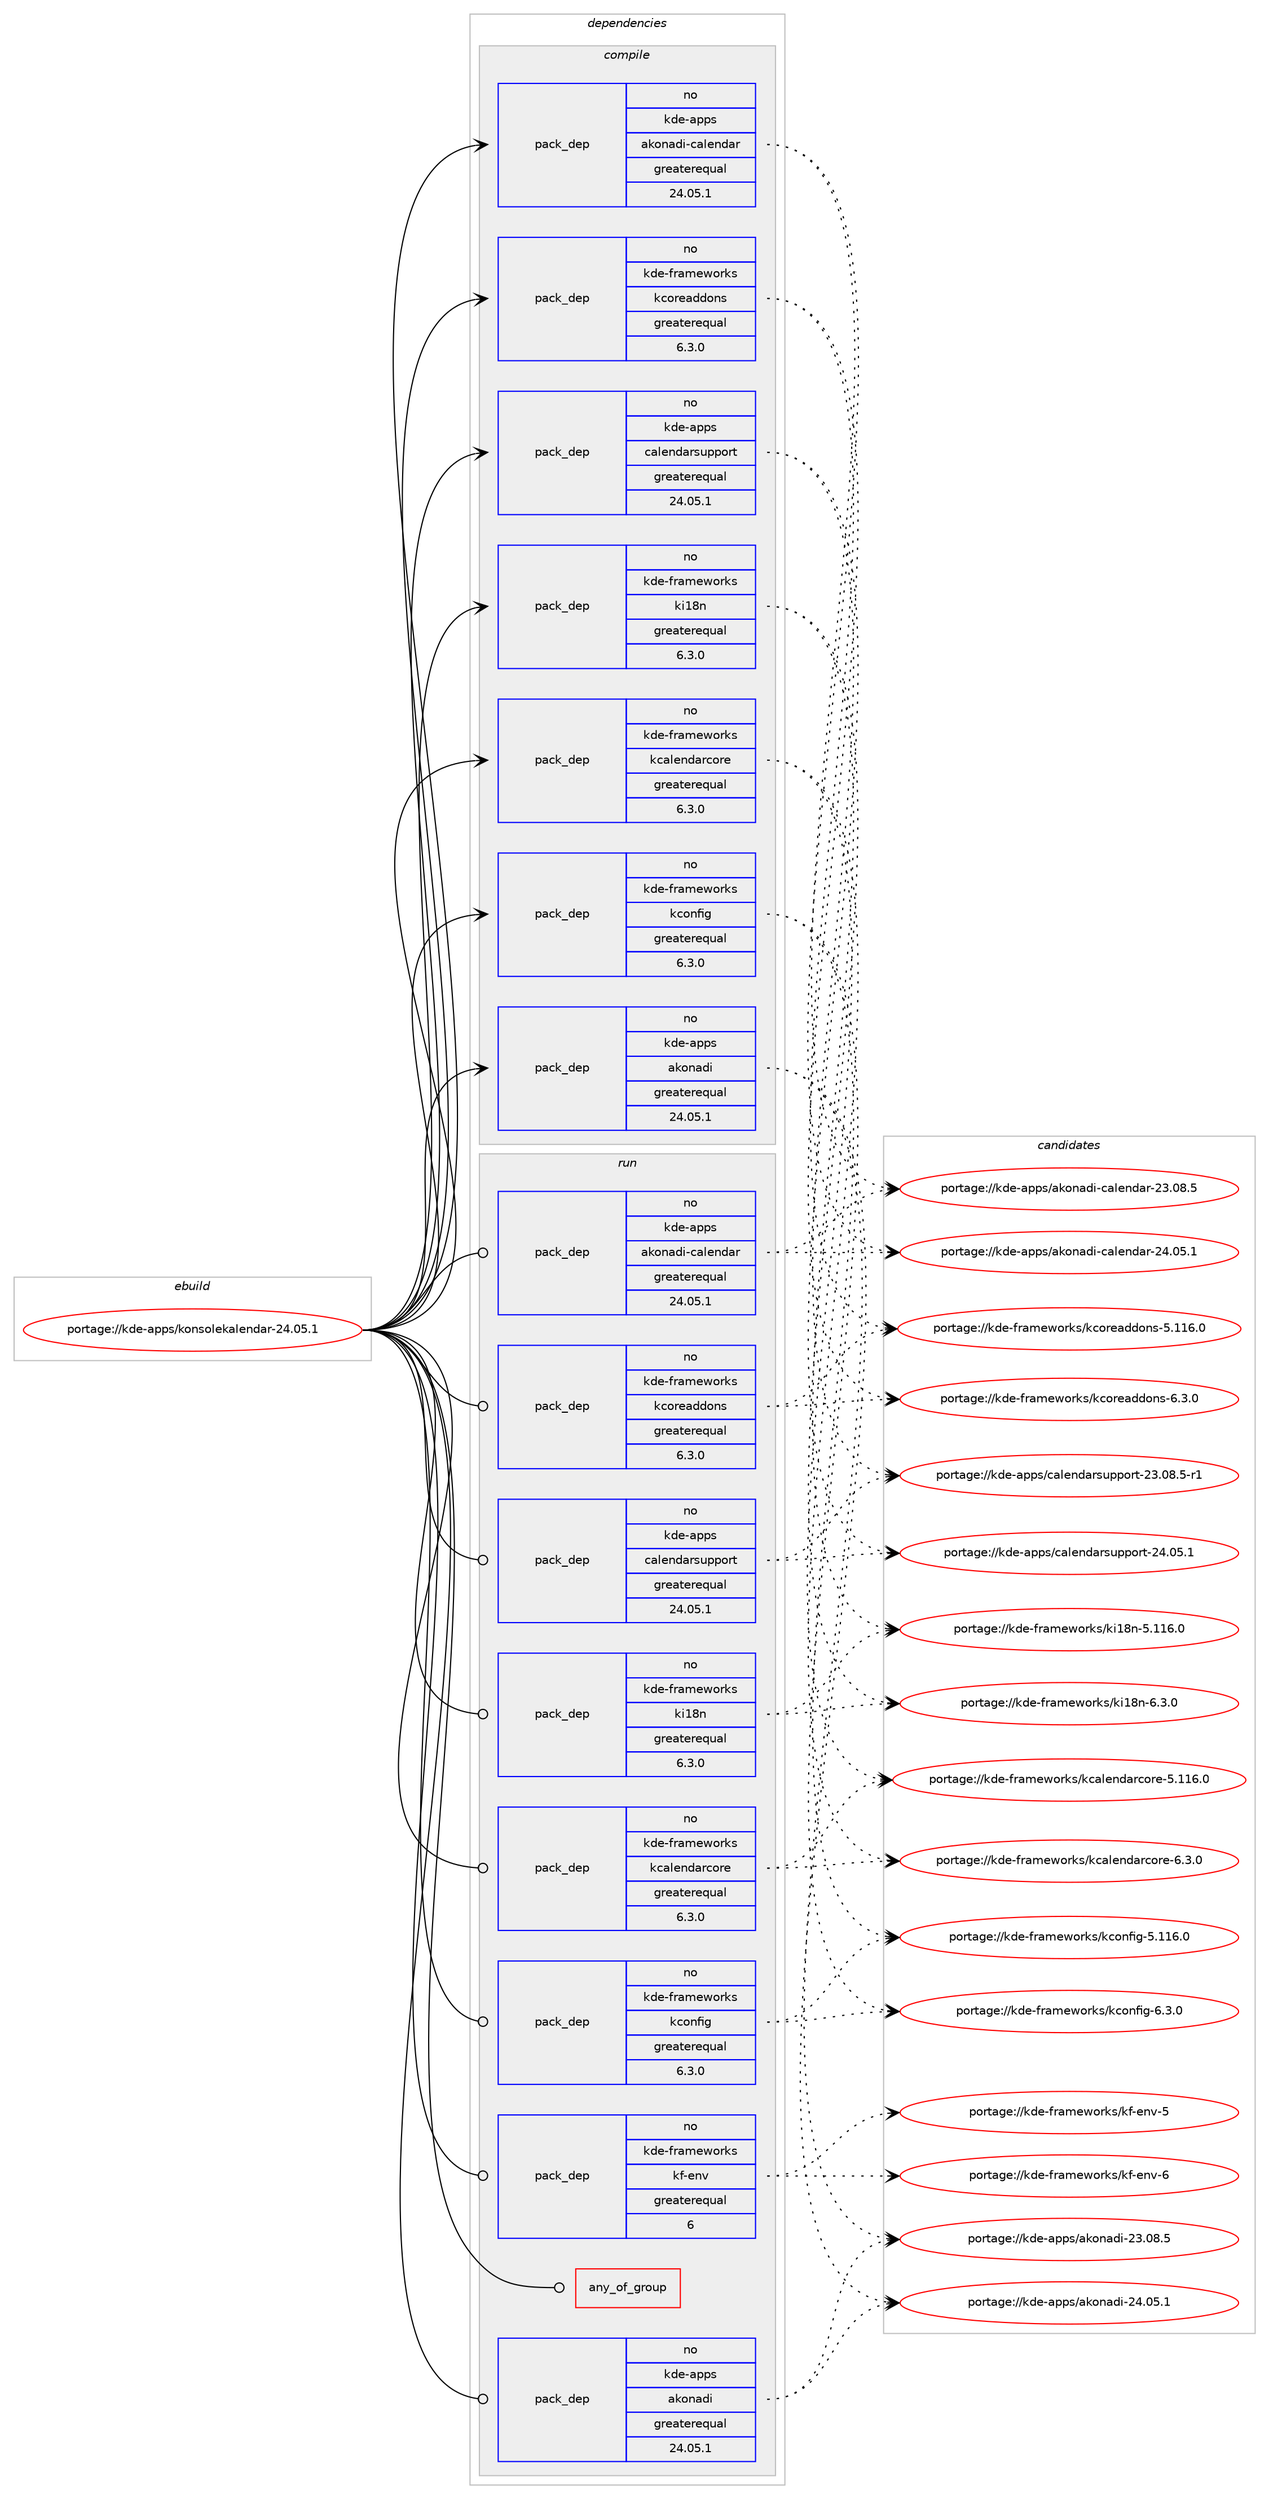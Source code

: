 digraph prolog {

# *************
# Graph options
# *************

newrank=true;
concentrate=true;
compound=true;
graph [rankdir=LR,fontname=Helvetica,fontsize=10,ranksep=1.5];#, ranksep=2.5, nodesep=0.2];
edge  [arrowhead=vee];
node  [fontname=Helvetica,fontsize=10];

# **********
# The ebuild
# **********

subgraph cluster_leftcol {
color=gray;
rank=same;
label=<<i>ebuild</i>>;
id [label="portage://kde-apps/konsolekalendar-24.05.1", color=red, width=4, href="../kde-apps/konsolekalendar-24.05.1.svg"];
}

# ****************
# The dependencies
# ****************

subgraph cluster_midcol {
color=gray;
label=<<i>dependencies</i>>;
subgraph cluster_compile {
fillcolor="#eeeeee";
style=filled;
label=<<i>compile</i>>;
# *** BEGIN UNKNOWN DEPENDENCY TYPE (TODO) ***
# id -> package_dependency(portage://kde-apps/konsolekalendar-24.05.1,install,no,dev-qt,qtbase,none,[,,],[slot(6)],[])
# *** END UNKNOWN DEPENDENCY TYPE (TODO) ***

subgraph pack63636 {
dependency131337 [label=<<TABLE BORDER="0" CELLBORDER="1" CELLSPACING="0" CELLPADDING="4" WIDTH="220"><TR><TD ROWSPAN="6" CELLPADDING="30">pack_dep</TD></TR><TR><TD WIDTH="110">no</TD></TR><TR><TD>kde-apps</TD></TR><TR><TD>akonadi</TD></TR><TR><TD>greaterequal</TD></TR><TR><TD>24.05.1</TD></TR></TABLE>>, shape=none, color=blue];
}
id:e -> dependency131337:w [weight=20,style="solid",arrowhead="vee"];
subgraph pack63637 {
dependency131338 [label=<<TABLE BORDER="0" CELLBORDER="1" CELLSPACING="0" CELLPADDING="4" WIDTH="220"><TR><TD ROWSPAN="6" CELLPADDING="30">pack_dep</TD></TR><TR><TD WIDTH="110">no</TD></TR><TR><TD>kde-apps</TD></TR><TR><TD>akonadi-calendar</TD></TR><TR><TD>greaterequal</TD></TR><TR><TD>24.05.1</TD></TR></TABLE>>, shape=none, color=blue];
}
id:e -> dependency131338:w [weight=20,style="solid",arrowhead="vee"];
subgraph pack63638 {
dependency131339 [label=<<TABLE BORDER="0" CELLBORDER="1" CELLSPACING="0" CELLPADDING="4" WIDTH="220"><TR><TD ROWSPAN="6" CELLPADDING="30">pack_dep</TD></TR><TR><TD WIDTH="110">no</TD></TR><TR><TD>kde-apps</TD></TR><TR><TD>calendarsupport</TD></TR><TR><TD>greaterequal</TD></TR><TR><TD>24.05.1</TD></TR></TABLE>>, shape=none, color=blue];
}
id:e -> dependency131339:w [weight=20,style="solid",arrowhead="vee"];
subgraph pack63639 {
dependency131340 [label=<<TABLE BORDER="0" CELLBORDER="1" CELLSPACING="0" CELLPADDING="4" WIDTH="220"><TR><TD ROWSPAN="6" CELLPADDING="30">pack_dep</TD></TR><TR><TD WIDTH="110">no</TD></TR><TR><TD>kde-frameworks</TD></TR><TR><TD>kcalendarcore</TD></TR><TR><TD>greaterequal</TD></TR><TR><TD>6.3.0</TD></TR></TABLE>>, shape=none, color=blue];
}
id:e -> dependency131340:w [weight=20,style="solid",arrowhead="vee"];
subgraph pack63640 {
dependency131341 [label=<<TABLE BORDER="0" CELLBORDER="1" CELLSPACING="0" CELLPADDING="4" WIDTH="220"><TR><TD ROWSPAN="6" CELLPADDING="30">pack_dep</TD></TR><TR><TD WIDTH="110">no</TD></TR><TR><TD>kde-frameworks</TD></TR><TR><TD>kconfig</TD></TR><TR><TD>greaterequal</TD></TR><TR><TD>6.3.0</TD></TR></TABLE>>, shape=none, color=blue];
}
id:e -> dependency131341:w [weight=20,style="solid",arrowhead="vee"];
subgraph pack63641 {
dependency131342 [label=<<TABLE BORDER="0" CELLBORDER="1" CELLSPACING="0" CELLPADDING="4" WIDTH="220"><TR><TD ROWSPAN="6" CELLPADDING="30">pack_dep</TD></TR><TR><TD WIDTH="110">no</TD></TR><TR><TD>kde-frameworks</TD></TR><TR><TD>kcoreaddons</TD></TR><TR><TD>greaterequal</TD></TR><TR><TD>6.3.0</TD></TR></TABLE>>, shape=none, color=blue];
}
id:e -> dependency131342:w [weight=20,style="solid",arrowhead="vee"];
subgraph pack63642 {
dependency131343 [label=<<TABLE BORDER="0" CELLBORDER="1" CELLSPACING="0" CELLPADDING="4" WIDTH="220"><TR><TD ROWSPAN="6" CELLPADDING="30">pack_dep</TD></TR><TR><TD WIDTH="110">no</TD></TR><TR><TD>kde-frameworks</TD></TR><TR><TD>ki18n</TD></TR><TR><TD>greaterequal</TD></TR><TR><TD>6.3.0</TD></TR></TABLE>>, shape=none, color=blue];
}
id:e -> dependency131343:w [weight=20,style="solid",arrowhead="vee"];
}
subgraph cluster_compileandrun {
fillcolor="#eeeeee";
style=filled;
label=<<i>compile and run</i>>;
}
subgraph cluster_run {
fillcolor="#eeeeee";
style=filled;
label=<<i>run</i>>;
subgraph any1700 {
dependency131344 [label=<<TABLE BORDER="0" CELLBORDER="1" CELLSPACING="0" CELLPADDING="4"><TR><TD CELLPADDING="10">any_of_group</TD></TR></TABLE>>, shape=none, color=red];# *** BEGIN UNKNOWN DEPENDENCY TYPE (TODO) ***
# dependency131344 -> package_dependency(portage://kde-apps/konsolekalendar-24.05.1,run,no,kde-frameworks,breeze-icons,none,[,,],any_different_slot,[])
# *** END UNKNOWN DEPENDENCY TYPE (TODO) ***

# *** BEGIN UNKNOWN DEPENDENCY TYPE (TODO) ***
# dependency131344 -> package_dependency(portage://kde-apps/konsolekalendar-24.05.1,run,no,kde-frameworks,oxygen-icons,none,[,,],any_different_slot,[])
# *** END UNKNOWN DEPENDENCY TYPE (TODO) ***

}
id:e -> dependency131344:w [weight=20,style="solid",arrowhead="odot"];
# *** BEGIN UNKNOWN DEPENDENCY TYPE (TODO) ***
# id -> package_dependency(portage://kde-apps/konsolekalendar-24.05.1,run,no,dev-qt,qtbase,none,[,,],[slot(6)],[])
# *** END UNKNOWN DEPENDENCY TYPE (TODO) ***

subgraph pack63643 {
dependency131345 [label=<<TABLE BORDER="0" CELLBORDER="1" CELLSPACING="0" CELLPADDING="4" WIDTH="220"><TR><TD ROWSPAN="6" CELLPADDING="30">pack_dep</TD></TR><TR><TD WIDTH="110">no</TD></TR><TR><TD>kde-apps</TD></TR><TR><TD>akonadi</TD></TR><TR><TD>greaterequal</TD></TR><TR><TD>24.05.1</TD></TR></TABLE>>, shape=none, color=blue];
}
id:e -> dependency131345:w [weight=20,style="solid",arrowhead="odot"];
subgraph pack63644 {
dependency131346 [label=<<TABLE BORDER="0" CELLBORDER="1" CELLSPACING="0" CELLPADDING="4" WIDTH="220"><TR><TD ROWSPAN="6" CELLPADDING="30">pack_dep</TD></TR><TR><TD WIDTH="110">no</TD></TR><TR><TD>kde-apps</TD></TR><TR><TD>akonadi-calendar</TD></TR><TR><TD>greaterequal</TD></TR><TR><TD>24.05.1</TD></TR></TABLE>>, shape=none, color=blue];
}
id:e -> dependency131346:w [weight=20,style="solid",arrowhead="odot"];
subgraph pack63645 {
dependency131347 [label=<<TABLE BORDER="0" CELLBORDER="1" CELLSPACING="0" CELLPADDING="4" WIDTH="220"><TR><TD ROWSPAN="6" CELLPADDING="30">pack_dep</TD></TR><TR><TD WIDTH="110">no</TD></TR><TR><TD>kde-apps</TD></TR><TR><TD>calendarsupport</TD></TR><TR><TD>greaterequal</TD></TR><TR><TD>24.05.1</TD></TR></TABLE>>, shape=none, color=blue];
}
id:e -> dependency131347:w [weight=20,style="solid",arrowhead="odot"];
subgraph pack63646 {
dependency131348 [label=<<TABLE BORDER="0" CELLBORDER="1" CELLSPACING="0" CELLPADDING="4" WIDTH="220"><TR><TD ROWSPAN="6" CELLPADDING="30">pack_dep</TD></TR><TR><TD WIDTH="110">no</TD></TR><TR><TD>kde-frameworks</TD></TR><TR><TD>kcalendarcore</TD></TR><TR><TD>greaterequal</TD></TR><TR><TD>6.3.0</TD></TR></TABLE>>, shape=none, color=blue];
}
id:e -> dependency131348:w [weight=20,style="solid",arrowhead="odot"];
subgraph pack63647 {
dependency131349 [label=<<TABLE BORDER="0" CELLBORDER="1" CELLSPACING="0" CELLPADDING="4" WIDTH="220"><TR><TD ROWSPAN="6" CELLPADDING="30">pack_dep</TD></TR><TR><TD WIDTH="110">no</TD></TR><TR><TD>kde-frameworks</TD></TR><TR><TD>kconfig</TD></TR><TR><TD>greaterequal</TD></TR><TR><TD>6.3.0</TD></TR></TABLE>>, shape=none, color=blue];
}
id:e -> dependency131349:w [weight=20,style="solid",arrowhead="odot"];
subgraph pack63648 {
dependency131350 [label=<<TABLE BORDER="0" CELLBORDER="1" CELLSPACING="0" CELLPADDING="4" WIDTH="220"><TR><TD ROWSPAN="6" CELLPADDING="30">pack_dep</TD></TR><TR><TD WIDTH="110">no</TD></TR><TR><TD>kde-frameworks</TD></TR><TR><TD>kcoreaddons</TD></TR><TR><TD>greaterequal</TD></TR><TR><TD>6.3.0</TD></TR></TABLE>>, shape=none, color=blue];
}
id:e -> dependency131350:w [weight=20,style="solid",arrowhead="odot"];
subgraph pack63649 {
dependency131351 [label=<<TABLE BORDER="0" CELLBORDER="1" CELLSPACING="0" CELLPADDING="4" WIDTH="220"><TR><TD ROWSPAN="6" CELLPADDING="30">pack_dep</TD></TR><TR><TD WIDTH="110">no</TD></TR><TR><TD>kde-frameworks</TD></TR><TR><TD>kf-env</TD></TR><TR><TD>greaterequal</TD></TR><TR><TD>6</TD></TR></TABLE>>, shape=none, color=blue];
}
id:e -> dependency131351:w [weight=20,style="solid",arrowhead="odot"];
subgraph pack63650 {
dependency131352 [label=<<TABLE BORDER="0" CELLBORDER="1" CELLSPACING="0" CELLPADDING="4" WIDTH="220"><TR><TD ROWSPAN="6" CELLPADDING="30">pack_dep</TD></TR><TR><TD WIDTH="110">no</TD></TR><TR><TD>kde-frameworks</TD></TR><TR><TD>ki18n</TD></TR><TR><TD>greaterequal</TD></TR><TR><TD>6.3.0</TD></TR></TABLE>>, shape=none, color=blue];
}
id:e -> dependency131352:w [weight=20,style="solid",arrowhead="odot"];
# *** BEGIN UNKNOWN DEPENDENCY TYPE (TODO) ***
# id -> package_dependency(portage://kde-apps/konsolekalendar-24.05.1,run,weak,kde-apps,konsolekalendar,none,[,,],[slot(5)],[])
# *** END UNKNOWN DEPENDENCY TYPE (TODO) ***

}
}

# **************
# The candidates
# **************

subgraph cluster_choices {
rank=same;
color=gray;
label=<<i>candidates</i>>;

subgraph choice63636 {
color=black;
nodesep=1;
choice10710010145971121121154797107111110971001054550514648564653 [label="portage://kde-apps/akonadi-23.08.5", color=red, width=4,href="../kde-apps/akonadi-23.08.5.svg"];
choice10710010145971121121154797107111110971001054550524648534649 [label="portage://kde-apps/akonadi-24.05.1", color=red, width=4,href="../kde-apps/akonadi-24.05.1.svg"];
dependency131337:e -> choice10710010145971121121154797107111110971001054550514648564653:w [style=dotted,weight="100"];
dependency131337:e -> choice10710010145971121121154797107111110971001054550524648534649:w [style=dotted,weight="100"];
}
subgraph choice63637 {
color=black;
nodesep=1;
choice1071001014597112112115479710711111097100105459997108101110100971144550514648564653 [label="portage://kde-apps/akonadi-calendar-23.08.5", color=red, width=4,href="../kde-apps/akonadi-calendar-23.08.5.svg"];
choice1071001014597112112115479710711111097100105459997108101110100971144550524648534649 [label="portage://kde-apps/akonadi-calendar-24.05.1", color=red, width=4,href="../kde-apps/akonadi-calendar-24.05.1.svg"];
dependency131338:e -> choice1071001014597112112115479710711111097100105459997108101110100971144550514648564653:w [style=dotted,weight="100"];
dependency131338:e -> choice1071001014597112112115479710711111097100105459997108101110100971144550524648534649:w [style=dotted,weight="100"];
}
subgraph choice63638 {
color=black;
nodesep=1;
choice10710010145971121121154799971081011101009711411511711211211111411645505146485646534511449 [label="portage://kde-apps/calendarsupport-23.08.5-r1", color=red, width=4,href="../kde-apps/calendarsupport-23.08.5-r1.svg"];
choice1071001014597112112115479997108101110100971141151171121121111141164550524648534649 [label="portage://kde-apps/calendarsupport-24.05.1", color=red, width=4,href="../kde-apps/calendarsupport-24.05.1.svg"];
dependency131339:e -> choice10710010145971121121154799971081011101009711411511711211211111411645505146485646534511449:w [style=dotted,weight="100"];
dependency131339:e -> choice1071001014597112112115479997108101110100971141151171121121111141164550524648534649:w [style=dotted,weight="100"];
}
subgraph choice63639 {
color=black;
nodesep=1;
choice107100101451021149710910111911111410711547107999710810111010097114991111141014553464949544648 [label="portage://kde-frameworks/kcalendarcore-5.116.0", color=red, width=4,href="../kde-frameworks/kcalendarcore-5.116.0.svg"];
choice10710010145102114971091011191111141071154710799971081011101009711499111114101455446514648 [label="portage://kde-frameworks/kcalendarcore-6.3.0", color=red, width=4,href="../kde-frameworks/kcalendarcore-6.3.0.svg"];
dependency131340:e -> choice107100101451021149710910111911111410711547107999710810111010097114991111141014553464949544648:w [style=dotted,weight="100"];
dependency131340:e -> choice10710010145102114971091011191111141071154710799971081011101009711499111114101455446514648:w [style=dotted,weight="100"];
}
subgraph choice63640 {
color=black;
nodesep=1;
choice107100101451021149710910111911111410711547107991111101021051034553464949544648 [label="portage://kde-frameworks/kconfig-5.116.0", color=red, width=4,href="../kde-frameworks/kconfig-5.116.0.svg"];
choice10710010145102114971091011191111141071154710799111110102105103455446514648 [label="portage://kde-frameworks/kconfig-6.3.0", color=red, width=4,href="../kde-frameworks/kconfig-6.3.0.svg"];
dependency131341:e -> choice107100101451021149710910111911111410711547107991111101021051034553464949544648:w [style=dotted,weight="100"];
dependency131341:e -> choice10710010145102114971091011191111141071154710799111110102105103455446514648:w [style=dotted,weight="100"];
}
subgraph choice63641 {
color=black;
nodesep=1;
choice10710010145102114971091011191111141071154710799111114101971001001111101154553464949544648 [label="portage://kde-frameworks/kcoreaddons-5.116.0", color=red, width=4,href="../kde-frameworks/kcoreaddons-5.116.0.svg"];
choice1071001014510211497109101119111114107115471079911111410197100100111110115455446514648 [label="portage://kde-frameworks/kcoreaddons-6.3.0", color=red, width=4,href="../kde-frameworks/kcoreaddons-6.3.0.svg"];
dependency131342:e -> choice10710010145102114971091011191111141071154710799111114101971001001111101154553464949544648:w [style=dotted,weight="100"];
dependency131342:e -> choice1071001014510211497109101119111114107115471079911111410197100100111110115455446514648:w [style=dotted,weight="100"];
}
subgraph choice63642 {
color=black;
nodesep=1;
choice10710010145102114971091011191111141071154710710549561104553464949544648 [label="portage://kde-frameworks/ki18n-5.116.0", color=red, width=4,href="../kde-frameworks/ki18n-5.116.0.svg"];
choice1071001014510211497109101119111114107115471071054956110455446514648 [label="portage://kde-frameworks/ki18n-6.3.0", color=red, width=4,href="../kde-frameworks/ki18n-6.3.0.svg"];
dependency131343:e -> choice10710010145102114971091011191111141071154710710549561104553464949544648:w [style=dotted,weight="100"];
dependency131343:e -> choice1071001014510211497109101119111114107115471071054956110455446514648:w [style=dotted,weight="100"];
}
subgraph choice63643 {
color=black;
nodesep=1;
choice10710010145971121121154797107111110971001054550514648564653 [label="portage://kde-apps/akonadi-23.08.5", color=red, width=4,href="../kde-apps/akonadi-23.08.5.svg"];
choice10710010145971121121154797107111110971001054550524648534649 [label="portage://kde-apps/akonadi-24.05.1", color=red, width=4,href="../kde-apps/akonadi-24.05.1.svg"];
dependency131345:e -> choice10710010145971121121154797107111110971001054550514648564653:w [style=dotted,weight="100"];
dependency131345:e -> choice10710010145971121121154797107111110971001054550524648534649:w [style=dotted,weight="100"];
}
subgraph choice63644 {
color=black;
nodesep=1;
choice1071001014597112112115479710711111097100105459997108101110100971144550514648564653 [label="portage://kde-apps/akonadi-calendar-23.08.5", color=red, width=4,href="../kde-apps/akonadi-calendar-23.08.5.svg"];
choice1071001014597112112115479710711111097100105459997108101110100971144550524648534649 [label="portage://kde-apps/akonadi-calendar-24.05.1", color=red, width=4,href="../kde-apps/akonadi-calendar-24.05.1.svg"];
dependency131346:e -> choice1071001014597112112115479710711111097100105459997108101110100971144550514648564653:w [style=dotted,weight="100"];
dependency131346:e -> choice1071001014597112112115479710711111097100105459997108101110100971144550524648534649:w [style=dotted,weight="100"];
}
subgraph choice63645 {
color=black;
nodesep=1;
choice10710010145971121121154799971081011101009711411511711211211111411645505146485646534511449 [label="portage://kde-apps/calendarsupport-23.08.5-r1", color=red, width=4,href="../kde-apps/calendarsupport-23.08.5-r1.svg"];
choice1071001014597112112115479997108101110100971141151171121121111141164550524648534649 [label="portage://kde-apps/calendarsupport-24.05.1", color=red, width=4,href="../kde-apps/calendarsupport-24.05.1.svg"];
dependency131347:e -> choice10710010145971121121154799971081011101009711411511711211211111411645505146485646534511449:w [style=dotted,weight="100"];
dependency131347:e -> choice1071001014597112112115479997108101110100971141151171121121111141164550524648534649:w [style=dotted,weight="100"];
}
subgraph choice63646 {
color=black;
nodesep=1;
choice107100101451021149710910111911111410711547107999710810111010097114991111141014553464949544648 [label="portage://kde-frameworks/kcalendarcore-5.116.0", color=red, width=4,href="../kde-frameworks/kcalendarcore-5.116.0.svg"];
choice10710010145102114971091011191111141071154710799971081011101009711499111114101455446514648 [label="portage://kde-frameworks/kcalendarcore-6.3.0", color=red, width=4,href="../kde-frameworks/kcalendarcore-6.3.0.svg"];
dependency131348:e -> choice107100101451021149710910111911111410711547107999710810111010097114991111141014553464949544648:w [style=dotted,weight="100"];
dependency131348:e -> choice10710010145102114971091011191111141071154710799971081011101009711499111114101455446514648:w [style=dotted,weight="100"];
}
subgraph choice63647 {
color=black;
nodesep=1;
choice107100101451021149710910111911111410711547107991111101021051034553464949544648 [label="portage://kde-frameworks/kconfig-5.116.0", color=red, width=4,href="../kde-frameworks/kconfig-5.116.0.svg"];
choice10710010145102114971091011191111141071154710799111110102105103455446514648 [label="portage://kde-frameworks/kconfig-6.3.0", color=red, width=4,href="../kde-frameworks/kconfig-6.3.0.svg"];
dependency131349:e -> choice107100101451021149710910111911111410711547107991111101021051034553464949544648:w [style=dotted,weight="100"];
dependency131349:e -> choice10710010145102114971091011191111141071154710799111110102105103455446514648:w [style=dotted,weight="100"];
}
subgraph choice63648 {
color=black;
nodesep=1;
choice10710010145102114971091011191111141071154710799111114101971001001111101154553464949544648 [label="portage://kde-frameworks/kcoreaddons-5.116.0", color=red, width=4,href="../kde-frameworks/kcoreaddons-5.116.0.svg"];
choice1071001014510211497109101119111114107115471079911111410197100100111110115455446514648 [label="portage://kde-frameworks/kcoreaddons-6.3.0", color=red, width=4,href="../kde-frameworks/kcoreaddons-6.3.0.svg"];
dependency131350:e -> choice10710010145102114971091011191111141071154710799111114101971001001111101154553464949544648:w [style=dotted,weight="100"];
dependency131350:e -> choice1071001014510211497109101119111114107115471079911111410197100100111110115455446514648:w [style=dotted,weight="100"];
}
subgraph choice63649 {
color=black;
nodesep=1;
choice107100101451021149710910111911111410711547107102451011101184553 [label="portage://kde-frameworks/kf-env-5", color=red, width=4,href="../kde-frameworks/kf-env-5.svg"];
choice107100101451021149710910111911111410711547107102451011101184554 [label="portage://kde-frameworks/kf-env-6", color=red, width=4,href="../kde-frameworks/kf-env-6.svg"];
dependency131351:e -> choice107100101451021149710910111911111410711547107102451011101184553:w [style=dotted,weight="100"];
dependency131351:e -> choice107100101451021149710910111911111410711547107102451011101184554:w [style=dotted,weight="100"];
}
subgraph choice63650 {
color=black;
nodesep=1;
choice10710010145102114971091011191111141071154710710549561104553464949544648 [label="portage://kde-frameworks/ki18n-5.116.0", color=red, width=4,href="../kde-frameworks/ki18n-5.116.0.svg"];
choice1071001014510211497109101119111114107115471071054956110455446514648 [label="portage://kde-frameworks/ki18n-6.3.0", color=red, width=4,href="../kde-frameworks/ki18n-6.3.0.svg"];
dependency131352:e -> choice10710010145102114971091011191111141071154710710549561104553464949544648:w [style=dotted,weight="100"];
dependency131352:e -> choice1071001014510211497109101119111114107115471071054956110455446514648:w [style=dotted,weight="100"];
}
}

}
